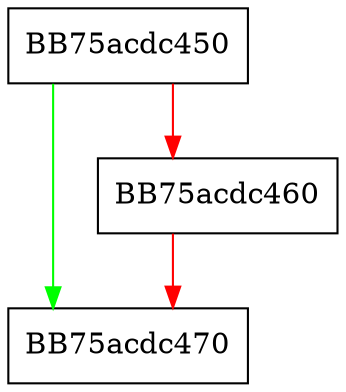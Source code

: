 digraph btrtelemetry_cleanup_module {
  node [shape="box"];
  graph [splines=ortho];
  BB75acdc450 -> BB75acdc470 [color="green"];
  BB75acdc450 -> BB75acdc460 [color="red"];
  BB75acdc460 -> BB75acdc470 [color="red"];
}